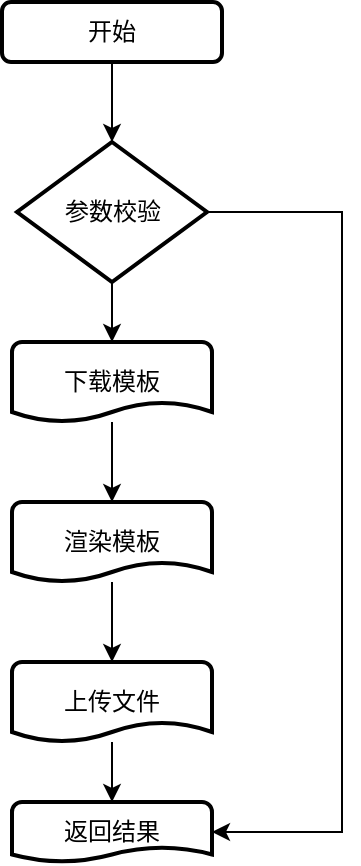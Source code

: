 <mxfile version="14.2.2" type="github">
  <diagram id="Td_QmKfXjvQUQw2AC1tz" name="Page-1">
    <mxGraphModel dx="782" dy="707" grid="1" gridSize="10" guides="1" tooltips="1" connect="1" arrows="1" fold="1" page="1" pageScale="1" pageWidth="827" pageHeight="1169" math="0" shadow="0">
      <root>
        <mxCell id="0" />
        <mxCell id="1" parent="0" />
        <mxCell id="sKwibKbaVwOJWMvW6d0F-4" style="edgeStyle=orthogonalEdgeStyle;rounded=0;orthogonalLoop=1;jettySize=auto;html=1;entryX=0.5;entryY=0;entryDx=0;entryDy=0;entryPerimeter=0;" edge="1" parent="1" source="sKwibKbaVwOJWMvW6d0F-1" target="sKwibKbaVwOJWMvW6d0F-3">
          <mxGeometry relative="1" as="geometry" />
        </mxCell>
        <mxCell id="sKwibKbaVwOJWMvW6d0F-1" value="开始" style="rounded=1;whiteSpace=wrap;html=1;strokeWidth=2;" vertex="1" parent="1">
          <mxGeometry x="340" y="130" width="110" height="30" as="geometry" />
        </mxCell>
        <mxCell id="sKwibKbaVwOJWMvW6d0F-5" style="edgeStyle=orthogonalEdgeStyle;rounded=0;orthogonalLoop=1;jettySize=auto;html=1;entryX=0.5;entryY=0;entryDx=0;entryDy=0;" edge="1" parent="1" source="sKwibKbaVwOJWMvW6d0F-3" target="sKwibKbaVwOJWMvW6d0F-6">
          <mxGeometry relative="1" as="geometry">
            <mxPoint x="395" y="290" as="targetPoint" />
          </mxGeometry>
        </mxCell>
        <mxCell id="sKwibKbaVwOJWMvW6d0F-13" style="edgeStyle=orthogonalEdgeStyle;rounded=0;orthogonalLoop=1;jettySize=auto;html=1;entryX=1;entryY=0.5;entryDx=0;entryDy=0;" edge="1" parent="1" source="sKwibKbaVwOJWMvW6d0F-3" target="sKwibKbaVwOJWMvW6d0F-11">
          <mxGeometry relative="1" as="geometry">
            <Array as="points">
              <mxPoint x="510" y="235" />
              <mxPoint x="510" y="545" />
            </Array>
          </mxGeometry>
        </mxCell>
        <mxCell id="sKwibKbaVwOJWMvW6d0F-3" value="参数校验" style="strokeWidth=2;html=1;shape=mxgraph.flowchart.decision;whiteSpace=wrap;" vertex="1" parent="1">
          <mxGeometry x="347.5" y="200" width="95" height="70" as="geometry" />
        </mxCell>
        <mxCell id="sKwibKbaVwOJWMvW6d0F-7" style="edgeStyle=orthogonalEdgeStyle;rounded=0;orthogonalLoop=1;jettySize=auto;html=1;entryX=0.5;entryY=0;entryDx=0;entryDy=0;" edge="1" parent="1" source="sKwibKbaVwOJWMvW6d0F-6" target="sKwibKbaVwOJWMvW6d0F-8">
          <mxGeometry relative="1" as="geometry">
            <mxPoint x="395" y="380" as="targetPoint" />
          </mxGeometry>
        </mxCell>
        <mxCell id="sKwibKbaVwOJWMvW6d0F-6" value="下载模板" style="strokeWidth=2;html=1;shape=mxgraph.flowchart.document2;whiteSpace=wrap;size=0.25;" vertex="1" parent="1">
          <mxGeometry x="345" y="300" width="100" height="40" as="geometry" />
        </mxCell>
        <mxCell id="sKwibKbaVwOJWMvW6d0F-10" style="edgeStyle=orthogonalEdgeStyle;rounded=0;orthogonalLoop=1;jettySize=auto;html=1;exitX=0.5;exitY=1;exitDx=0;exitDy=0;entryX=0.5;entryY=0;entryDx=0;entryDy=0;" edge="1" parent="1" source="sKwibKbaVwOJWMvW6d0F-8" target="sKwibKbaVwOJWMvW6d0F-9">
          <mxGeometry relative="1" as="geometry" />
        </mxCell>
        <mxCell id="sKwibKbaVwOJWMvW6d0F-8" value="渲染模板" style="strokeWidth=2;html=1;shape=mxgraph.flowchart.document2;whiteSpace=wrap;size=0.25;" vertex="1" parent="1">
          <mxGeometry x="345" y="380" width="100" height="40" as="geometry" />
        </mxCell>
        <mxCell id="sKwibKbaVwOJWMvW6d0F-12" style="edgeStyle=orthogonalEdgeStyle;rounded=0;orthogonalLoop=1;jettySize=auto;html=1;exitX=0.5;exitY=1;exitDx=0;exitDy=0;entryX=0.5;entryY=0;entryDx=0;entryDy=0;" edge="1" parent="1" source="sKwibKbaVwOJWMvW6d0F-9" target="sKwibKbaVwOJWMvW6d0F-11">
          <mxGeometry relative="1" as="geometry" />
        </mxCell>
        <mxCell id="sKwibKbaVwOJWMvW6d0F-9" value="上传文件" style="strokeWidth=2;html=1;shape=mxgraph.flowchart.document2;whiteSpace=wrap;size=0.25;" vertex="1" parent="1">
          <mxGeometry x="345" y="460" width="100" height="40" as="geometry" />
        </mxCell>
        <mxCell id="sKwibKbaVwOJWMvW6d0F-11" value="返回结果" style="strokeWidth=2;html=1;shape=mxgraph.flowchart.document2;whiteSpace=wrap;size=0.25;gradientDirection=north;rounded=1;" vertex="1" parent="1">
          <mxGeometry x="345" y="530" width="100" height="30" as="geometry" />
        </mxCell>
      </root>
    </mxGraphModel>
  </diagram>
</mxfile>
